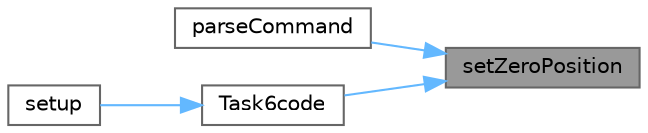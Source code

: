 digraph "setZeroPosition"
{
 // LATEX_PDF_SIZE
  bgcolor="transparent";
  edge [fontname=Helvetica,fontsize=10,labelfontname=Helvetica,labelfontsize=10];
  node [fontname=Helvetica,fontsize=10,shape=box,height=0.2,width=0.4];
  rankdir="RL";
  Node1 [id="Node000001",label="setZeroPosition",height=0.2,width=0.4,color="gray40", fillcolor="grey60", style="filled", fontcolor="black",tooltip="Sets the zero position for the sensor."];
  Node1 -> Node2 [id="edge1_Node000001_Node000002",dir="back",color="steelblue1",style="solid",tooltip=" "];
  Node2 [id="Node000002",label="parseCommand",height=0.2,width=0.4,color="grey40", fillcolor="white", style="filled",URL="$i2c_sensor_lib_8cpp.html#ab5530fc98e85af5a28840ab9b228b8ab",tooltip="Parses a command string and executes corresponding actions."];
  Node1 -> Node3 [id="edge2_Node000001_Node000003",dir="back",color="steelblue1",style="solid",tooltip=" "];
  Node3 [id="Node000003",label="Task6code",height=0.2,width=0.4,color="grey40", fillcolor="white", style="filled",URL="$task6_code_8cpp.html#af0f4bdd331955420ce616b95d87ab980",tooltip="Task 6 code."];
  Node3 -> Node4 [id="edge3_Node000003_Node000004",dir="back",color="steelblue1",style="solid",tooltip=" "];
  Node4 [id="Node000004",label="setup",height=0.2,width=0.4,color="grey40", fillcolor="white", style="filled",URL="$main_8cpp.html#a4fc01d736fe50cf5b977f755b675f11d",tooltip="Setup function."];
}
